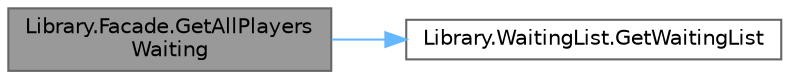 digraph "Library.Facade.GetAllPlayersWaiting"
{
 // INTERACTIVE_SVG=YES
 // LATEX_PDF_SIZE
  bgcolor="transparent";
  edge [fontname=Helvetica,fontsize=10,labelfontname=Helvetica,labelfontsize=10];
  node [fontname=Helvetica,fontsize=10,shape=box,height=0.2,width=0.4];
  rankdir="LR";
  Node1 [id="Node000001",label="Library.Facade.GetAllPlayers\lWaiting",height=0.2,width=0.4,color="gray40", fillcolor="grey60", style="filled", fontcolor="black",tooltip="Historia de usuario 10 Muestra todos los jugadores actualmente en la lista de espera."];
  Node1 -> Node2 [id="edge1_Node000001_Node000002",color="steelblue1",style="solid",tooltip=" "];
  Node2 [id="Node000002",label="Library.WaitingList.GetWaitingList",height=0.2,width=0.4,color="grey40", fillcolor="white", style="filled",URL="$classLibrary_1_1WaitingList.html#a615d40ccba7f85c0f1f37328d0ee2027",tooltip="Devuelve la lista de jugadores en espera."];
}
